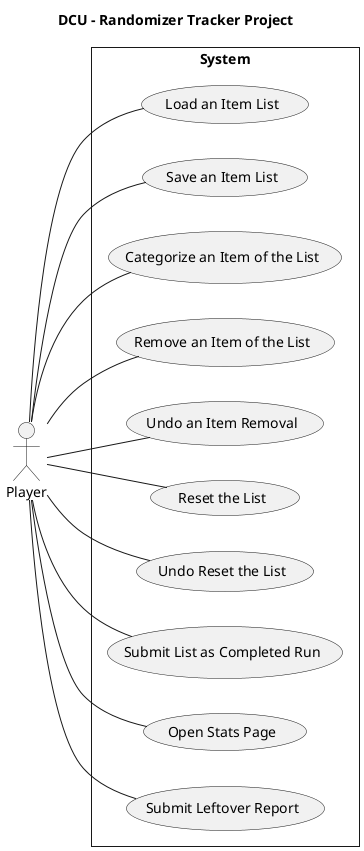@startuml
left to right direction
skinparam style strictuml
skinparam packageStyle rect
skinparam backgroundcolor transparent
skinparam defaultfontname Verdana

title DCU - Randomizer Tracker Project

actor Player as P

rectangle "System" {
  (Load an Item List) as LL
  (Save an Item List) as SL
  (Categorize an Item of the List) as CI
  (Remove an Item of the List) as RI
  (Undo an Item Removal) as UIR
  (Reset the List) as RL
  (Undo Reset the List) as UR
  (Submit List as Completed Run) as SLC
  (Open Stats Page) as OS
  (Submit Leftover Report) as SR

  P -- LL
  P -- SL
  P -- CI
  P -- RI
  P -- UIR
  P -- RL
  P -- UR
  P -- SLC
  P -- OS
  P -- SR
}
@enduml
